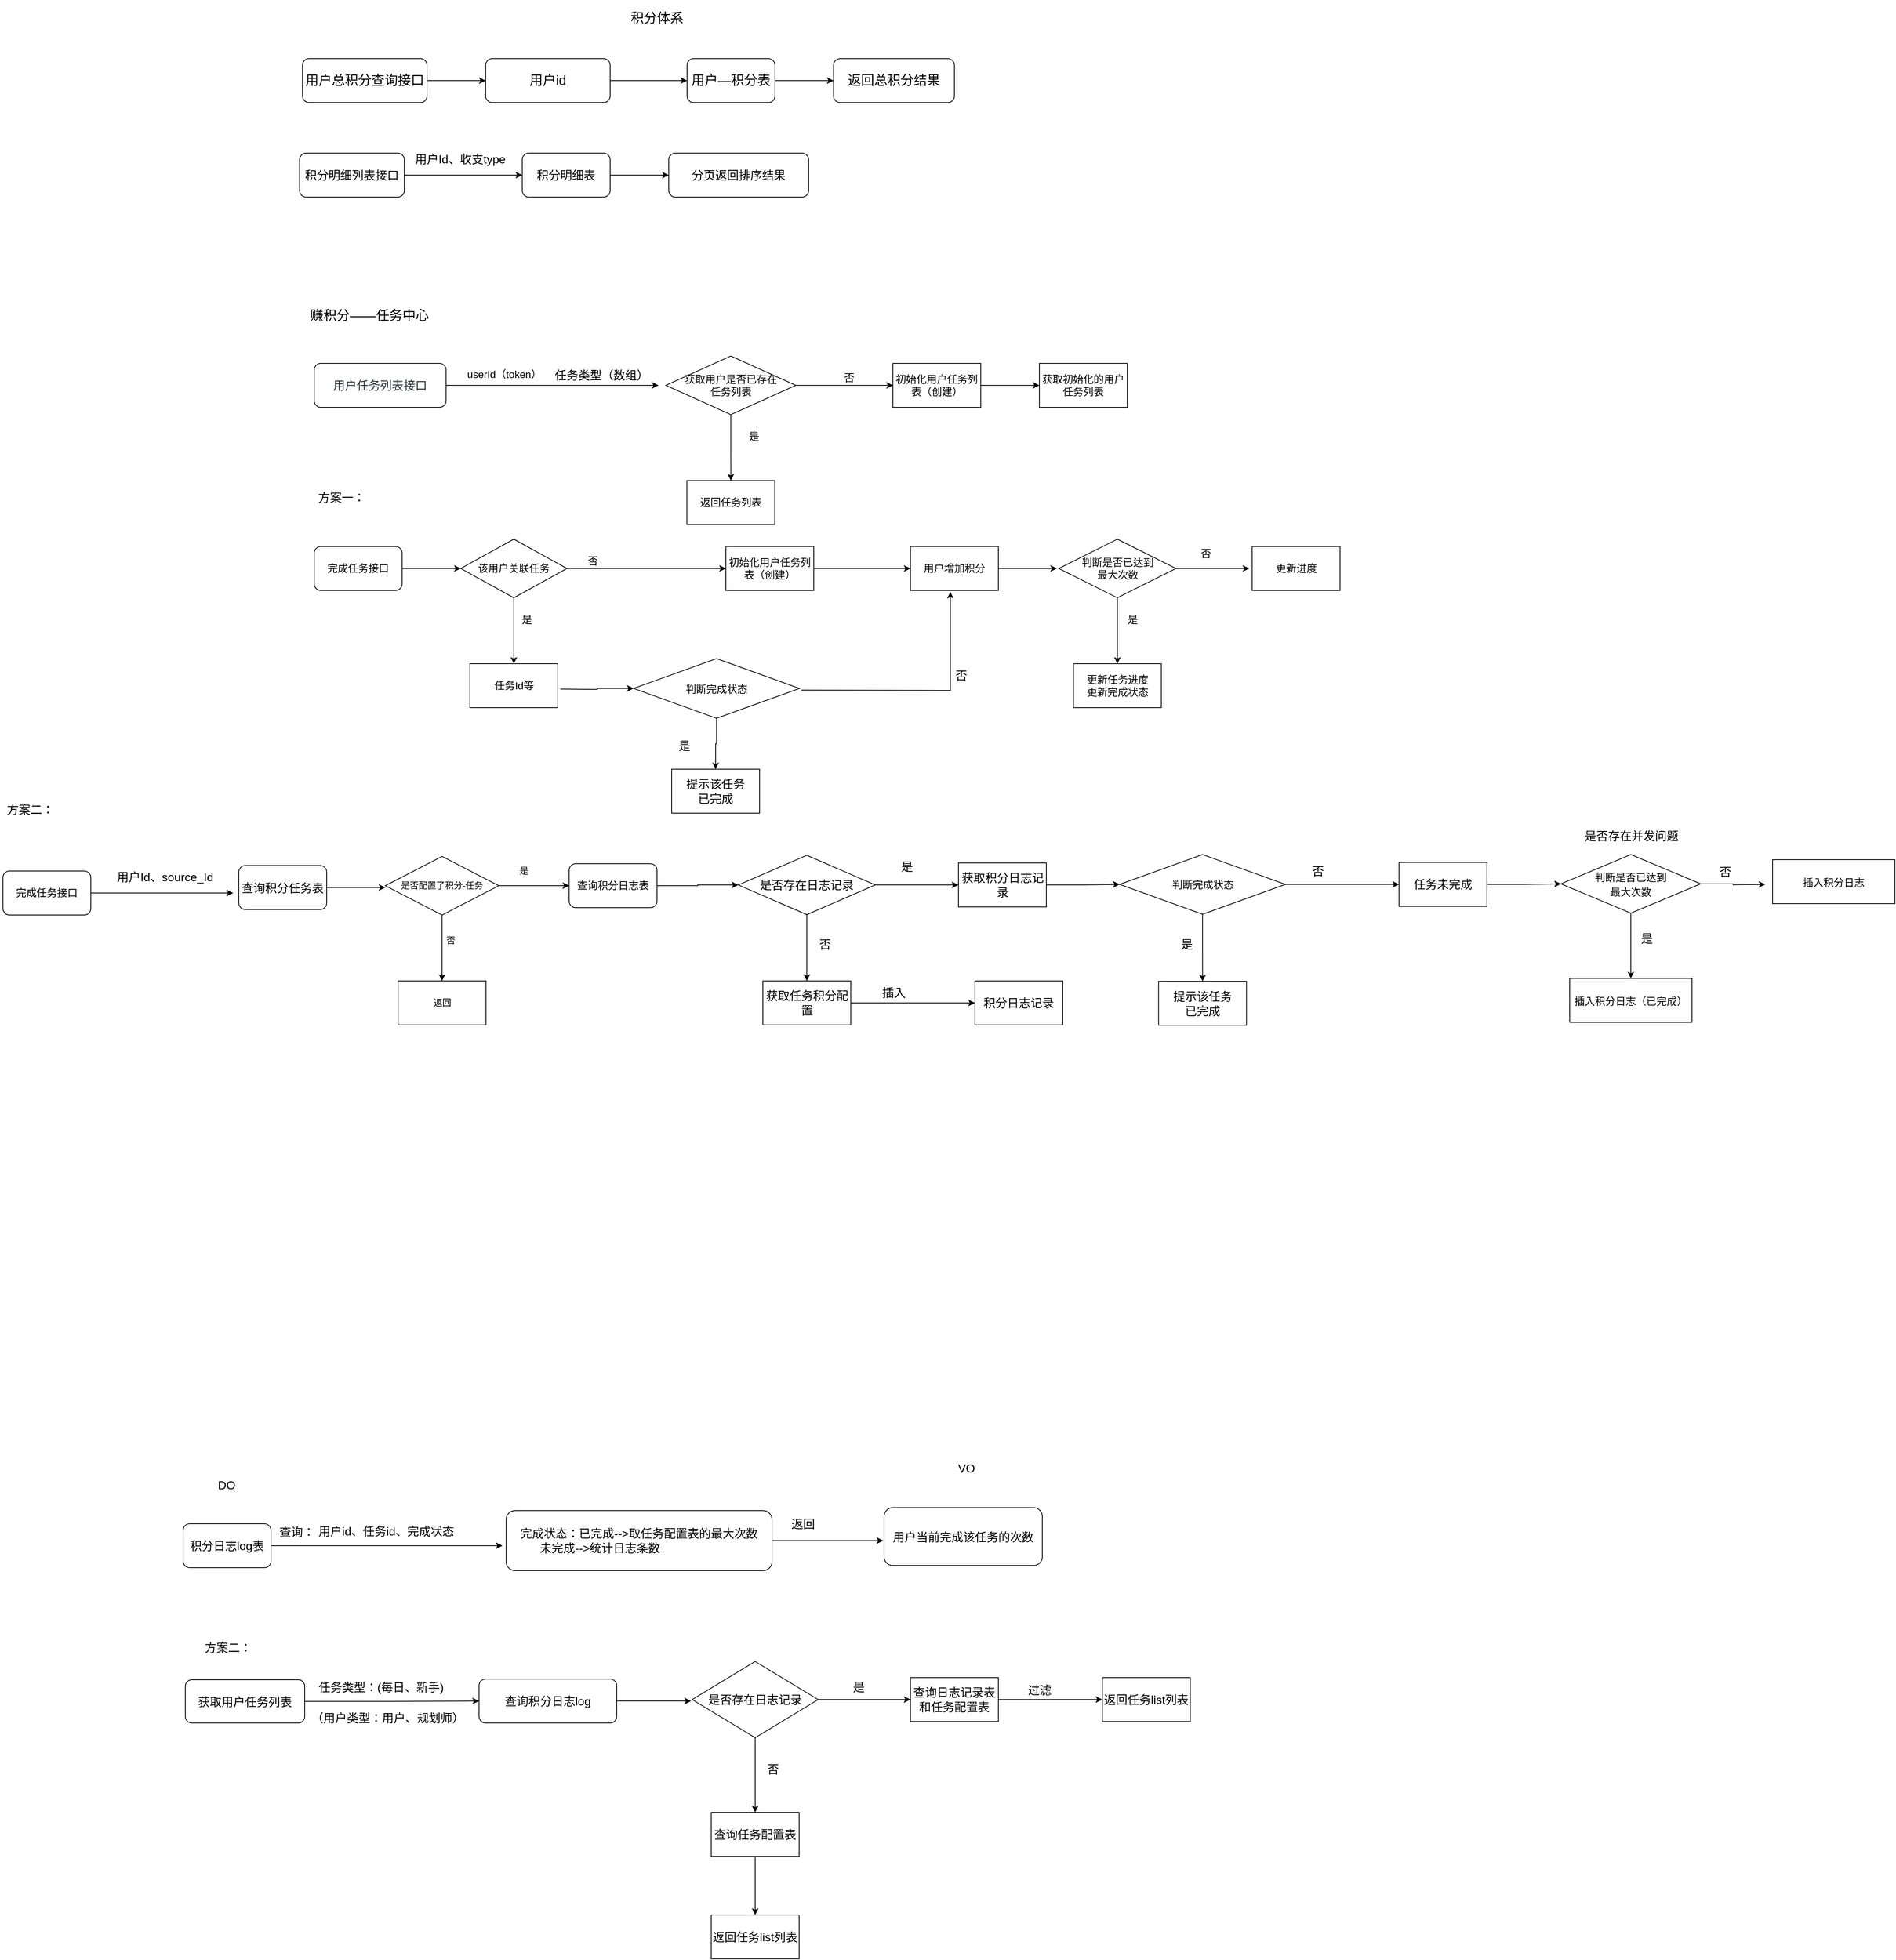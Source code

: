 <mxfile version="20.4.1" type="github">
  <diagram id="CpEp9zq7Seui4pqeS5PY" name="第 1 页">
    <mxGraphModel dx="6024" dy="3080" grid="0" gridSize="10" guides="1" tooltips="1" connect="1" arrows="1" fold="1" page="0" pageScale="1" pageWidth="827" pageHeight="1169" math="0" shadow="0">
      <root>
        <mxCell id="0" />
        <mxCell id="1" parent="0" />
        <mxCell id="KRKUq6-_kkCT4HEE8_le-4" value="&lt;font style=&quot;font-size: 18px;&quot;&gt;赚积分——任务中心&lt;/font&gt;" style="text;html=1;align=center;verticalAlign=middle;resizable=0;points=[];autosize=1;strokeColor=none;fillColor=none;fontSize=14;" parent="1" vertex="1">
          <mxGeometry x="76" y="341" width="190" height="40" as="geometry" />
        </mxCell>
        <mxCell id="KRKUq6-_kkCT4HEE8_le-7" value="" style="edgeStyle=orthogonalEdgeStyle;rounded=0;orthogonalLoop=1;jettySize=auto;html=1;fontSize=14;" parent="1" source="KRKUq6-_kkCT4HEE8_le-5" edge="1">
          <mxGeometry relative="1" as="geometry">
            <mxPoint x="566" y="456" as="targetPoint" />
          </mxGeometry>
        </mxCell>
        <mxCell id="KRKUq6-_kkCT4HEE8_le-5" value="&lt;span style=&quot;caret-color: rgb(40, 44, 52); color: rgb(40, 44, 52); font-family: -apple-system, BlinkMacSystemFont, &amp;quot;Helvetica Neue&amp;quot;, Helvetica, &amp;quot;PingFang SC&amp;quot;, &amp;quot;Microsoft YaHei&amp;quot;, sans-serif; font-size: 16px; orphans: 4; text-align: justify; word-spacing: 0.8px; text-size-adjust: auto; background-color: rgb(254, 254, 254);&quot;&gt;用户任务列表接口&lt;/span&gt;" style="rounded=1;whiteSpace=wrap;html=1;fontSize=14;" parent="1" vertex="1">
          <mxGeometry x="96" y="426" width="180" height="60" as="geometry" />
        </mxCell>
        <mxCell id="KRKUq6-_kkCT4HEE8_le-8" value="userId（token）" style="text;html=1;align=center;verticalAlign=middle;resizable=0;points=[];autosize=1;strokeColor=none;fillColor=none;fontSize=14;" parent="1" vertex="1">
          <mxGeometry x="295" y="426" width="120" height="30" as="geometry" />
        </mxCell>
        <mxCell id="KRKUq6-_kkCT4HEE8_le-16" value="" style="edgeStyle=orthogonalEdgeStyle;rounded=0;orthogonalLoop=1;jettySize=auto;html=1;fontSize=14;" parent="1" source="KRKUq6-_kkCT4HEE8_le-11" target="KRKUq6-_kkCT4HEE8_le-15" edge="1">
          <mxGeometry relative="1" as="geometry" />
        </mxCell>
        <mxCell id="KRKUq6-_kkCT4HEE8_le-19" value="" style="edgeStyle=orthogonalEdgeStyle;rounded=0;orthogonalLoop=1;jettySize=auto;html=1;fontSize=14;" parent="1" source="KRKUq6-_kkCT4HEE8_le-11" target="KRKUq6-_kkCT4HEE8_le-18" edge="1">
          <mxGeometry relative="1" as="geometry" />
        </mxCell>
        <mxCell id="KRKUq6-_kkCT4HEE8_le-11" value="获取用户是否已存在&lt;br&gt;任务列表" style="rhombus;whiteSpace=wrap;html=1;fontSize=14;" parent="1" vertex="1">
          <mxGeometry x="576" y="416" width="177.5" height="80" as="geometry" />
        </mxCell>
        <mxCell id="KRKUq6-_kkCT4HEE8_le-15" value="返回任务列表" style="whiteSpace=wrap;html=1;fontSize=14;" parent="1" vertex="1">
          <mxGeometry x="604.75" y="586" width="120" height="60" as="geometry" />
        </mxCell>
        <mxCell id="KRKUq6-_kkCT4HEE8_le-17" value="是" style="text;html=1;align=center;verticalAlign=middle;resizable=0;points=[];autosize=1;strokeColor=none;fillColor=none;fontSize=14;" parent="1" vertex="1">
          <mxGeometry x="676" y="511" width="40" height="30" as="geometry" />
        </mxCell>
        <mxCell id="KRKUq6-_kkCT4HEE8_le-22" value="" style="edgeStyle=orthogonalEdgeStyle;rounded=0;orthogonalLoop=1;jettySize=auto;html=1;fontSize=14;" parent="1" source="KRKUq6-_kkCT4HEE8_le-18" target="KRKUq6-_kkCT4HEE8_le-21" edge="1">
          <mxGeometry relative="1" as="geometry" />
        </mxCell>
        <mxCell id="KRKUq6-_kkCT4HEE8_le-18" value="初始化用户任务列表（创建）" style="whiteSpace=wrap;html=1;fontSize=14;" parent="1" vertex="1">
          <mxGeometry x="886" y="426" width="120" height="60" as="geometry" />
        </mxCell>
        <mxCell id="KRKUq6-_kkCT4HEE8_le-20" value="否" style="text;html=1;align=center;verticalAlign=middle;resizable=0;points=[];autosize=1;strokeColor=none;fillColor=none;fontSize=14;" parent="1" vertex="1">
          <mxGeometry x="806" y="431" width="40" height="30" as="geometry" />
        </mxCell>
        <mxCell id="KRKUq6-_kkCT4HEE8_le-21" value="获取初始化的用户任务列表" style="whiteSpace=wrap;html=1;fontSize=14;" parent="1" vertex="1">
          <mxGeometry x="1086" y="426" width="120" height="60" as="geometry" />
        </mxCell>
        <mxCell id="KRKUq6-_kkCT4HEE8_le-29" value="" style="edgeStyle=orthogonalEdgeStyle;rounded=0;orthogonalLoop=1;jettySize=auto;html=1;fontSize=14;" parent="1" source="KRKUq6-_kkCT4HEE8_le-27" edge="1">
          <mxGeometry relative="1" as="geometry">
            <mxPoint x="296" y="706" as="targetPoint" />
          </mxGeometry>
        </mxCell>
        <mxCell id="KRKUq6-_kkCT4HEE8_le-27" value="完成任务接口" style="rounded=1;whiteSpace=wrap;html=1;fontSize=14;" parent="1" vertex="1">
          <mxGeometry x="96" y="676" width="120" height="60" as="geometry" />
        </mxCell>
        <mxCell id="KRKUq6-_kkCT4HEE8_le-32" value="" style="edgeStyle=orthogonalEdgeStyle;rounded=0;orthogonalLoop=1;jettySize=auto;html=1;fontSize=14;" parent="1" source="KRKUq6-_kkCT4HEE8_le-30" target="KRKUq6-_kkCT4HEE8_le-31" edge="1">
          <mxGeometry relative="1" as="geometry" />
        </mxCell>
        <mxCell id="KRKUq6-_kkCT4HEE8_le-35" value="" style="edgeStyle=orthogonalEdgeStyle;rounded=0;orthogonalLoop=1;jettySize=auto;html=1;fontSize=14;" parent="1" source="KRKUq6-_kkCT4HEE8_le-30" target="KRKUq6-_kkCT4HEE8_le-34" edge="1">
          <mxGeometry relative="1" as="geometry" />
        </mxCell>
        <mxCell id="KRKUq6-_kkCT4HEE8_le-30" value="该用户关联任务" style="rhombus;whiteSpace=wrap;html=1;fontSize=14;" parent="1" vertex="1">
          <mxGeometry x="296" y="666" width="145" height="80" as="geometry" />
        </mxCell>
        <mxCell id="KRKUq6-_kkCT4HEE8_le-47" style="edgeStyle=orthogonalEdgeStyle;rounded=0;orthogonalLoop=1;jettySize=auto;html=1;entryX=0.454;entryY=1.033;entryDx=0;entryDy=0;entryPerimeter=0;fontSize=14;" parent="1" target="KRKUq6-_kkCT4HEE8_le-37" edge="1">
          <mxGeometry relative="1" as="geometry">
            <mxPoint x="761" y="872" as="sourcePoint" />
          </mxGeometry>
        </mxCell>
        <mxCell id="KRKUq6-_kkCT4HEE8_le-31" value="任务Id等" style="whiteSpace=wrap;html=1;fontSize=14;" parent="1" vertex="1">
          <mxGeometry x="308.5" y="836" width="120" height="60" as="geometry" />
        </mxCell>
        <mxCell id="KRKUq6-_kkCT4HEE8_le-33" value="是" style="text;html=1;align=center;verticalAlign=middle;resizable=0;points=[];autosize=1;strokeColor=none;fillColor=none;fontSize=14;" parent="1" vertex="1">
          <mxGeometry x="366" y="761" width="40" height="30" as="geometry" />
        </mxCell>
        <mxCell id="KRKUq6-_kkCT4HEE8_le-38" value="" style="edgeStyle=orthogonalEdgeStyle;rounded=0;orthogonalLoop=1;jettySize=auto;html=1;fontSize=14;" parent="1" source="KRKUq6-_kkCT4HEE8_le-34" target="KRKUq6-_kkCT4HEE8_le-37" edge="1">
          <mxGeometry relative="1" as="geometry" />
        </mxCell>
        <mxCell id="KRKUq6-_kkCT4HEE8_le-34" value="初始化用户任务列表（创建）" style="whiteSpace=wrap;html=1;fontSize=14;" parent="1" vertex="1">
          <mxGeometry x="658" y="676" width="120" height="60" as="geometry" />
        </mxCell>
        <mxCell id="KRKUq6-_kkCT4HEE8_le-36" value="否" style="text;html=1;align=center;verticalAlign=middle;resizable=0;points=[];autosize=1;strokeColor=none;fillColor=none;fontSize=14;" parent="1" vertex="1">
          <mxGeometry x="456" y="681" width="40" height="30" as="geometry" />
        </mxCell>
        <mxCell id="KRKUq6-_kkCT4HEE8_le-40" value="" style="edgeStyle=orthogonalEdgeStyle;rounded=0;orthogonalLoop=1;jettySize=auto;html=1;fontSize=14;" parent="1" source="KRKUq6-_kkCT4HEE8_le-37" edge="1">
          <mxGeometry relative="1" as="geometry">
            <mxPoint x="1110" y="706" as="targetPoint" />
          </mxGeometry>
        </mxCell>
        <mxCell id="KRKUq6-_kkCT4HEE8_le-37" value="用户增加积分&lt;br&gt;" style="whiteSpace=wrap;html=1;fontSize=14;" parent="1" vertex="1">
          <mxGeometry x="910" y="676" width="120" height="60" as="geometry" />
        </mxCell>
        <mxCell id="KRKUq6-_kkCT4HEE8_le-43" value="" style="edgeStyle=orthogonalEdgeStyle;rounded=0;orthogonalLoop=1;jettySize=auto;html=1;fontSize=14;" parent="1" source="KRKUq6-_kkCT4HEE8_le-41" target="KRKUq6-_kkCT4HEE8_le-42" edge="1">
          <mxGeometry relative="1" as="geometry" />
        </mxCell>
        <mxCell id="KRKUq6-_kkCT4HEE8_le-46" value="" style="edgeStyle=orthogonalEdgeStyle;rounded=0;orthogonalLoop=1;jettySize=auto;html=1;fontSize=14;" parent="1" source="KRKUq6-_kkCT4HEE8_le-41" edge="1">
          <mxGeometry relative="1" as="geometry">
            <mxPoint x="1372.5" y="706" as="targetPoint" />
          </mxGeometry>
        </mxCell>
        <mxCell id="KRKUq6-_kkCT4HEE8_le-41" value="判断是否已达到&lt;br&gt;最大次数" style="rhombus;whiteSpace=wrap;html=1;fontSize=14;" parent="1" vertex="1">
          <mxGeometry x="1112.5" y="666" width="160" height="80" as="geometry" />
        </mxCell>
        <mxCell id="KRKUq6-_kkCT4HEE8_le-42" value="更新任务进度&lt;br&gt;更新完成状态" style="whiteSpace=wrap;html=1;fontSize=14;" parent="1" vertex="1">
          <mxGeometry x="1132.5" y="836" width="120" height="60" as="geometry" />
        </mxCell>
        <mxCell id="KRKUq6-_kkCT4HEE8_le-44" value="是" style="text;html=1;align=center;verticalAlign=middle;resizable=0;points=[];autosize=1;strokeColor=none;fillColor=none;fontSize=14;" parent="1" vertex="1">
          <mxGeometry x="1192.5" y="761" width="40" height="30" as="geometry" />
        </mxCell>
        <mxCell id="KRKUq6-_kkCT4HEE8_le-45" value="更新进度" style="whiteSpace=wrap;html=1;fontSize=14;" parent="1" vertex="1">
          <mxGeometry x="1376.5" y="676" width="120" height="60" as="geometry" />
        </mxCell>
        <mxCell id="KRKUq6-_kkCT4HEE8_le-48" value="否" style="text;html=1;align=center;verticalAlign=middle;resizable=0;points=[];autosize=1;strokeColor=none;fillColor=none;fontSize=14;" parent="1" vertex="1">
          <mxGeometry x="1292.5" y="671" width="40" height="30" as="geometry" />
        </mxCell>
        <mxCell id="KRKUq6-_kkCT4HEE8_le-59" value="" style="edgeStyle=orthogonalEdgeStyle;rounded=0;orthogonalLoop=1;jettySize=auto;html=1;fontSize=18;" parent="1" source="KRKUq6-_kkCT4HEE8_le-56" target="KRKUq6-_kkCT4HEE8_le-58" edge="1">
          <mxGeometry relative="1" as="geometry" />
        </mxCell>
        <mxCell id="KRKUq6-_kkCT4HEE8_le-56" value="用户总积分查询接口" style="rounded=1;whiteSpace=wrap;html=1;fontSize=18;" parent="1" vertex="1">
          <mxGeometry x="80" y="10" width="170" height="60" as="geometry" />
        </mxCell>
        <mxCell id="KRKUq6-_kkCT4HEE8_le-57" value="积分体系" style="text;html=1;strokeColor=none;fillColor=none;align=center;verticalAlign=middle;whiteSpace=wrap;rounded=0;fontSize=18;" parent="1" vertex="1">
          <mxGeometry x="458" y="-70" width="212" height="50" as="geometry" />
        </mxCell>
        <mxCell id="KRKUq6-_kkCT4HEE8_le-61" value="" style="edgeStyle=orthogonalEdgeStyle;rounded=0;orthogonalLoop=1;jettySize=auto;html=1;fontSize=18;" parent="1" source="KRKUq6-_kkCT4HEE8_le-58" target="KRKUq6-_kkCT4HEE8_le-60" edge="1">
          <mxGeometry relative="1" as="geometry" />
        </mxCell>
        <mxCell id="KRKUq6-_kkCT4HEE8_le-58" value="用户id" style="rounded=1;whiteSpace=wrap;html=1;fontSize=18;" parent="1" vertex="1">
          <mxGeometry x="330" y="10" width="170" height="60" as="geometry" />
        </mxCell>
        <mxCell id="KRKUq6-_kkCT4HEE8_le-63" value="" style="edgeStyle=orthogonalEdgeStyle;rounded=0;orthogonalLoop=1;jettySize=auto;html=1;fontSize=18;" parent="1" source="KRKUq6-_kkCT4HEE8_le-60" target="KRKUq6-_kkCT4HEE8_le-62" edge="1">
          <mxGeometry relative="1" as="geometry" />
        </mxCell>
        <mxCell id="KRKUq6-_kkCT4HEE8_le-60" value="用户—积分表" style="whiteSpace=wrap;html=1;fontSize=18;rounded=1;" parent="1" vertex="1">
          <mxGeometry x="605" y="10" width="120" height="60" as="geometry" />
        </mxCell>
        <mxCell id="KRKUq6-_kkCT4HEE8_le-62" value="返回总积分结果" style="whiteSpace=wrap;html=1;fontSize=18;rounded=1;" parent="1" vertex="1">
          <mxGeometry x="805" y="10" width="165" height="60" as="geometry" />
        </mxCell>
        <mxCell id="4cBtJ1Qznls-FBv1ZnqD-4" value="" style="edgeStyle=orthogonalEdgeStyle;rounded=0;orthogonalLoop=1;jettySize=auto;html=1;fontSize=16;" parent="1" source="4cBtJ1Qznls-FBv1ZnqD-1" target="4cBtJ1Qznls-FBv1ZnqD-3" edge="1">
          <mxGeometry relative="1" as="geometry" />
        </mxCell>
        <mxCell id="4cBtJ1Qznls-FBv1ZnqD-1" value="&lt;span style=&quot;font-size: 16px;&quot;&gt;积分明细列表接口&lt;/span&gt;" style="rounded=1;whiteSpace=wrap;html=1;" parent="1" vertex="1">
          <mxGeometry x="76" y="139" width="143" height="60" as="geometry" />
        </mxCell>
        <mxCell id="4cBtJ1Qznls-FBv1ZnqD-7" value="" style="edgeStyle=orthogonalEdgeStyle;rounded=0;orthogonalLoop=1;jettySize=auto;html=1;fontSize=16;" parent="1" source="4cBtJ1Qznls-FBv1ZnqD-3" target="4cBtJ1Qznls-FBv1ZnqD-6" edge="1">
          <mxGeometry relative="1" as="geometry" />
        </mxCell>
        <mxCell id="4cBtJ1Qznls-FBv1ZnqD-3" value="&lt;font style=&quot;font-size: 16px;&quot;&gt;积分明细表&lt;/font&gt;" style="whiteSpace=wrap;html=1;rounded=1;" parent="1" vertex="1">
          <mxGeometry x="380" y="139" width="120" height="60" as="geometry" />
        </mxCell>
        <mxCell id="4cBtJ1Qznls-FBv1ZnqD-5" value="用户Id、收支type" style="text;html=1;align=center;verticalAlign=middle;resizable=0;points=[];autosize=1;strokeColor=none;fillColor=none;fontSize=16;" parent="1" vertex="1">
          <mxGeometry x="224" y="131" width="142" height="31" as="geometry" />
        </mxCell>
        <mxCell id="4cBtJ1Qznls-FBv1ZnqD-6" value="&lt;font style=&quot;font-size: 16px;&quot;&gt;分页返回排序结果&lt;/font&gt;" style="whiteSpace=wrap;html=1;rounded=1;" parent="1" vertex="1">
          <mxGeometry x="580" y="139" width="191" height="60" as="geometry" />
        </mxCell>
        <mxCell id="4cBtJ1Qznls-FBv1ZnqD-10" value="任务类型（数组）" style="text;html=1;align=center;verticalAlign=middle;resizable=0;points=[];autosize=1;strokeColor=none;fillColor=none;fontSize=16;" parent="1" vertex="1">
          <mxGeometry x="415" y="426" width="146" height="31" as="geometry" />
        </mxCell>
        <mxCell id="4cBtJ1Qznls-FBv1ZnqD-28" style="edgeStyle=orthogonalEdgeStyle;rounded=0;orthogonalLoop=1;jettySize=auto;html=1;fontSize=16;" parent="1" source="4cBtJ1Qznls-FBv1ZnqD-14" edge="1">
          <mxGeometry relative="1" as="geometry">
            <mxPoint x="872.824" y="2033.0" as="targetPoint" />
          </mxGeometry>
        </mxCell>
        <mxCell id="4cBtJ1Qznls-FBv1ZnqD-14" value="&lt;div style=&quot;text-align: left;&quot;&gt;&lt;span style=&quot;background-color: initial;&quot;&gt;完成状态：已完成--&amp;gt;取任务配置表的最大次数&lt;/span&gt;&lt;/div&gt;&lt;span style=&quot;&quot;&gt;&lt;div style=&quot;text-align: left;&quot;&gt;&lt;span style=&quot;background-color: initial;&quot;&gt;&amp;nbsp; &lt;span style=&quot;white-space: pre;&quot;&gt; &lt;/span&gt;&lt;span style=&quot;white-space: pre;&quot;&gt; &lt;/span&gt;&amp;nbsp; 未完成--&amp;gt;统计日志条数&lt;/span&gt;&lt;/div&gt; &lt;/span&gt;" style="rounded=1;whiteSpace=wrap;html=1;fontSize=16;" parent="1" vertex="1">
          <mxGeometry x="358" y="1992" width="363" height="82" as="geometry" />
        </mxCell>
        <mxCell id="4cBtJ1Qznls-FBv1ZnqD-23" value="" style="edgeStyle=orthogonalEdgeStyle;rounded=0;orthogonalLoop=1;jettySize=auto;html=1;fontSize=16;" parent="1" source="4cBtJ1Qznls-FBv1ZnqD-18" edge="1">
          <mxGeometry relative="1" as="geometry">
            <mxPoint x="353" y="2040" as="targetPoint" />
          </mxGeometry>
        </mxCell>
        <mxCell id="4cBtJ1Qznls-FBv1ZnqD-18" value="积分日志log表" style="whiteSpace=wrap;html=1;fontSize=16;rounded=1;" parent="1" vertex="1">
          <mxGeometry x="-83" y="2010" width="120" height="60" as="geometry" />
        </mxCell>
        <mxCell id="4cBtJ1Qznls-FBv1ZnqD-20" value="&lt;div style=&quot;text-align: left;&quot;&gt;&lt;span style=&quot;background-color: initial;&quot;&gt;用户id、任务id、完成状态&lt;/span&gt;&lt;/div&gt;&lt;div style=&quot;text-align: left;&quot;&gt;&lt;span style=&quot;background-color: initial;&quot;&gt;&lt;br&gt;&lt;/span&gt;&lt;/div&gt;&lt;div style=&quot;text-align: left;&quot;&gt;&lt;br&gt;&lt;/div&gt;" style="text;html=1;align=center;verticalAlign=middle;resizable=0;points=[];autosize=1;strokeColor=none;fillColor=none;fontSize=16;" parent="1" vertex="1">
          <mxGeometry x="92" y="2004" width="203" height="70" as="geometry" />
        </mxCell>
        <mxCell id="4cBtJ1Qznls-FBv1ZnqD-21" value="DO" style="text;html=1;align=center;verticalAlign=middle;resizable=0;points=[];autosize=1;strokeColor=none;fillColor=none;fontSize=16;" parent="1" vertex="1">
          <mxGeometry x="-45" y="1941" width="42" height="31" as="geometry" />
        </mxCell>
        <mxCell id="4cBtJ1Qznls-FBv1ZnqD-24" value="查询：" style="text;html=1;align=center;verticalAlign=middle;resizable=0;points=[];autosize=1;strokeColor=none;fillColor=none;fontSize=16;" parent="1" vertex="1">
          <mxGeometry x="39" y="2005" width="66" height="31" as="geometry" />
        </mxCell>
        <mxCell id="4cBtJ1Qznls-FBv1ZnqD-25" value="&lt;meta charset=&quot;utf-8&quot;&gt;&lt;span style=&quot;color: rgb(0, 0, 0); font-family: Helvetica; font-size: 16px; font-style: normal; font-variant-ligatures: normal; font-variant-caps: normal; font-weight: 400; letter-spacing: normal; orphans: 2; text-align: center; text-indent: 0px; text-transform: none; widows: 2; word-spacing: 0px; -webkit-text-stroke-width: 0px; background-color: rgb(255, 255, 255); text-decoration-thickness: initial; text-decoration-style: initial; text-decoration-color: initial; float: none; display: inline !important;&quot;&gt;用户当前完成该任务的次数&lt;/span&gt;" style="whiteSpace=wrap;html=1;fontSize=16;rounded=1;" parent="1" vertex="1">
          <mxGeometry x="874" y="1988" width="216" height="79" as="geometry" />
        </mxCell>
        <mxCell id="4cBtJ1Qznls-FBv1ZnqD-27" value="返回" style="text;html=1;align=center;verticalAlign=middle;resizable=0;points=[];autosize=1;strokeColor=none;fillColor=none;fontSize=16;" parent="1" vertex="1">
          <mxGeometry x="738" y="1994" width="50" height="31" as="geometry" />
        </mxCell>
        <mxCell id="4cBtJ1Qznls-FBv1ZnqD-29" value="VO" style="text;html=1;align=center;verticalAlign=middle;resizable=0;points=[];autosize=1;strokeColor=none;fillColor=none;fontSize=16;" parent="1" vertex="1">
          <mxGeometry x="965" y="1918" width="41" height="31" as="geometry" />
        </mxCell>
        <mxCell id="4cBtJ1Qznls-FBv1ZnqD-32" value="" style="edgeStyle=orthogonalEdgeStyle;rounded=0;orthogonalLoop=1;jettySize=auto;html=1;fontSize=16;" parent="1" source="4cBtJ1Qznls-FBv1ZnqD-30" target="4cBtJ1Qznls-FBv1ZnqD-31" edge="1">
          <mxGeometry relative="1" as="geometry" />
        </mxCell>
        <mxCell id="4cBtJ1Qznls-FBv1ZnqD-30" value="获取用户任务列表" style="rounded=1;whiteSpace=wrap;html=1;fontSize=16;" parent="1" vertex="1">
          <mxGeometry x="-80" y="2223" width="163" height="59" as="geometry" />
        </mxCell>
        <mxCell id="4cBtJ1Qznls-FBv1ZnqD-34" style="edgeStyle=orthogonalEdgeStyle;rounded=0;orthogonalLoop=1;jettySize=auto;html=1;fontSize=16;" parent="1" source="4cBtJ1Qznls-FBv1ZnqD-31" edge="1">
          <mxGeometry relative="1" as="geometry">
            <mxPoint x="610.471" y="2252.0" as="targetPoint" />
          </mxGeometry>
        </mxCell>
        <mxCell id="4cBtJ1Qznls-FBv1ZnqD-31" value="查询积分日志log" style="whiteSpace=wrap;html=1;fontSize=16;rounded=1;" parent="1" vertex="1">
          <mxGeometry x="321" y="2222" width="188" height="60" as="geometry" />
        </mxCell>
        <mxCell id="4cBtJ1Qznls-FBv1ZnqD-36" value="" style="edgeStyle=orthogonalEdgeStyle;rounded=0;orthogonalLoop=1;jettySize=auto;html=1;fontSize=16;" parent="1" source="4cBtJ1Qznls-FBv1ZnqD-33" target="4cBtJ1Qznls-FBv1ZnqD-35" edge="1">
          <mxGeometry relative="1" as="geometry" />
        </mxCell>
        <mxCell id="4cBtJ1Qznls-FBv1ZnqD-45" value="" style="edgeStyle=orthogonalEdgeStyle;rounded=0;orthogonalLoop=1;jettySize=auto;html=1;fontSize=16;" parent="1" source="4cBtJ1Qznls-FBv1ZnqD-33" target="4cBtJ1Qznls-FBv1ZnqD-44" edge="1">
          <mxGeometry relative="1" as="geometry" />
        </mxCell>
        <mxCell id="4cBtJ1Qznls-FBv1ZnqD-33" value="是否存在日志记录" style="rhombus;whiteSpace=wrap;html=1;fontSize=16;" parent="1" vertex="1">
          <mxGeometry x="612" y="2198" width="172" height="104" as="geometry" />
        </mxCell>
        <mxCell id="4cBtJ1Qznls-FBv1ZnqD-43" value="" style="edgeStyle=orthogonalEdgeStyle;rounded=0;orthogonalLoop=1;jettySize=auto;html=1;fontSize=16;" parent="1" source="4cBtJ1Qznls-FBv1ZnqD-35" target="4cBtJ1Qznls-FBv1ZnqD-42" edge="1">
          <mxGeometry relative="1" as="geometry" />
        </mxCell>
        <mxCell id="4cBtJ1Qznls-FBv1ZnqD-35" value="查询任务配置表" style="whiteSpace=wrap;html=1;fontSize=16;" parent="1" vertex="1">
          <mxGeometry x="638" y="2404" width="120" height="60" as="geometry" />
        </mxCell>
        <mxCell id="4cBtJ1Qznls-FBv1ZnqD-37" value="否" style="text;html=1;align=center;verticalAlign=middle;resizable=0;points=[];autosize=1;strokeColor=none;fillColor=none;fontSize=16;" parent="1" vertex="1">
          <mxGeometry x="705" y="2329" width="34" height="31" as="geometry" />
        </mxCell>
        <mxCell id="4cBtJ1Qznls-FBv1ZnqD-38" value="（用户类型：用户、规划师）" style="text;html=1;align=center;verticalAlign=middle;resizable=0;points=[];autosize=1;strokeColor=none;fillColor=none;fontSize=16;" parent="1" vertex="1">
          <mxGeometry x="83" y="2259" width="226" height="31" as="geometry" />
        </mxCell>
        <mxCell id="4cBtJ1Qznls-FBv1ZnqD-40" value="任务类型：(每日、新手)" style="text;html=1;align=center;verticalAlign=middle;resizable=0;points=[];autosize=1;strokeColor=none;fillColor=none;fontSize=16;" parent="1" vertex="1">
          <mxGeometry x="92" y="2217" width="189" height="31" as="geometry" />
        </mxCell>
        <mxCell id="4cBtJ1Qznls-FBv1ZnqD-42" value="返回任务list列表" style="whiteSpace=wrap;html=1;fontSize=16;" parent="1" vertex="1">
          <mxGeometry x="638" y="2544" width="120" height="60" as="geometry" />
        </mxCell>
        <mxCell id="4cBtJ1Qznls-FBv1ZnqD-48" value="" style="edgeStyle=orthogonalEdgeStyle;rounded=0;orthogonalLoop=1;jettySize=auto;html=1;fontSize=16;" parent="1" source="4cBtJ1Qznls-FBv1ZnqD-44" target="4cBtJ1Qznls-FBv1ZnqD-47" edge="1">
          <mxGeometry relative="1" as="geometry" />
        </mxCell>
        <mxCell id="4cBtJ1Qznls-FBv1ZnqD-44" value="查询日志记录表&lt;br&gt;和任务配置表" style="whiteSpace=wrap;html=1;fontSize=16;" parent="1" vertex="1">
          <mxGeometry x="910" y="2220" width="120" height="60" as="geometry" />
        </mxCell>
        <mxCell id="4cBtJ1Qznls-FBv1ZnqD-46" value="是" style="text;html=1;align=center;verticalAlign=middle;resizable=0;points=[];autosize=1;strokeColor=none;fillColor=none;fontSize=16;" parent="1" vertex="1">
          <mxGeometry x="822" y="2217" width="34" height="31" as="geometry" />
        </mxCell>
        <mxCell id="4cBtJ1Qznls-FBv1ZnqD-47" value="返回任务list列表" style="whiteSpace=wrap;html=1;fontSize=16;" parent="1" vertex="1">
          <mxGeometry x="1172" y="2220" width="120" height="60" as="geometry" />
        </mxCell>
        <mxCell id="4cBtJ1Qznls-FBv1ZnqD-49" value="过滤" style="text;html=1;align=center;verticalAlign=middle;resizable=0;points=[];autosize=1;strokeColor=none;fillColor=none;fontSize=16;" parent="1" vertex="1">
          <mxGeometry x="1061" y="2221" width="50" height="31" as="geometry" />
        </mxCell>
        <mxCell id="4cBtJ1Qznls-FBv1ZnqD-50" value="&lt;br&gt;&lt;br&gt;方案二：" style="text;html=1;align=center;verticalAlign=middle;resizable=0;points=[];autosize=1;strokeColor=none;fillColor=none;fontSize=16;" parent="1" vertex="1">
          <mxGeometry x="-63" y="2125" width="82" height="70" as="geometry" />
        </mxCell>
        <mxCell id="ILvnbWYimlzz4Rv4QV6W-9" style="edgeStyle=orthogonalEdgeStyle;rounded=0;orthogonalLoop=1;jettySize=auto;html=1;" edge="1" parent="1" source="4cBtJ1Qznls-FBv1ZnqD-51">
          <mxGeometry relative="1" as="geometry">
            <mxPoint x="-14.667" y="1149.02" as="targetPoint" />
          </mxGeometry>
        </mxCell>
        <mxCell id="4cBtJ1Qznls-FBv1ZnqD-51" value="完成任务接口" style="rounded=1;whiteSpace=wrap;html=1;fontSize=14;" parent="1" vertex="1">
          <mxGeometry x="-329" y="1119.02" width="120" height="60" as="geometry" />
        </mxCell>
        <mxCell id="4cBtJ1Qznls-FBv1ZnqD-52" value="方案二：" style="text;html=1;align=center;verticalAlign=middle;resizable=0;points=[];autosize=1;strokeColor=none;fillColor=none;fontSize=16;" parent="1" vertex="1">
          <mxGeometry x="-333" y="1019" width="82" height="31" as="geometry" />
        </mxCell>
        <mxCell id="4cBtJ1Qznls-FBv1ZnqD-57" value="" style="edgeStyle=orthogonalEdgeStyle;rounded=0;orthogonalLoop=1;jettySize=auto;html=1;fontSize=16;entryX=0;entryY=0.5;entryDx=0;entryDy=0;" parent="1" source="4cBtJ1Qznls-FBv1ZnqD-53" target="4cBtJ1Qznls-FBv1ZnqD-56" edge="1">
          <mxGeometry relative="1" as="geometry">
            <mxPoint x="632.046" y="1126.02" as="targetPoint" />
          </mxGeometry>
        </mxCell>
        <mxCell id="4cBtJ1Qznls-FBv1ZnqD-53" value="查询积分日志表" style="whiteSpace=wrap;html=1;fontSize=14;rounded=1;" parent="1" vertex="1">
          <mxGeometry x="444" y="1109.02" width="120" height="59.98" as="geometry" />
        </mxCell>
        <mxCell id="4cBtJ1Qznls-FBv1ZnqD-55" value="用户Id、source_Id" style="text;html=1;align=center;verticalAlign=middle;resizable=0;points=[];autosize=1;strokeColor=none;fillColor=none;fontSize=16;" parent="1" vertex="1">
          <mxGeometry x="-183" y="1111.5" width="150" height="31" as="geometry" />
        </mxCell>
        <mxCell id="4cBtJ1Qznls-FBv1ZnqD-59" value="" style="edgeStyle=orthogonalEdgeStyle;rounded=0;orthogonalLoop=1;jettySize=auto;html=1;fontSize=16;" parent="1" source="4cBtJ1Qznls-FBv1ZnqD-56" target="4cBtJ1Qznls-FBv1ZnqD-58" edge="1">
          <mxGeometry relative="1" as="geometry" />
        </mxCell>
        <mxCell id="4cBtJ1Qznls-FBv1ZnqD-62" value="" style="edgeStyle=orthogonalEdgeStyle;rounded=0;orthogonalLoop=1;jettySize=auto;html=1;fontSize=16;" parent="1" source="4cBtJ1Qznls-FBv1ZnqD-56" target="4cBtJ1Qznls-FBv1ZnqD-61" edge="1">
          <mxGeometry relative="1" as="geometry" />
        </mxCell>
        <mxCell id="4cBtJ1Qznls-FBv1ZnqD-56" value="是否存在日志记录" style="rhombus;whiteSpace=wrap;html=1;fontSize=16;" parent="1" vertex="1">
          <mxGeometry x="675" y="1097.52" width="187" height="81" as="geometry" />
        </mxCell>
        <mxCell id="4cBtJ1Qznls-FBv1ZnqD-65" value="" style="edgeStyle=orthogonalEdgeStyle;rounded=0;orthogonalLoop=1;jettySize=auto;html=1;fontSize=16;" parent="1" source="4cBtJ1Qznls-FBv1ZnqD-58" target="4cBtJ1Qznls-FBv1ZnqD-64" edge="1">
          <mxGeometry relative="1" as="geometry" />
        </mxCell>
        <mxCell id="4cBtJ1Qznls-FBv1ZnqD-58" value="获取积分日志记录" style="whiteSpace=wrap;html=1;fontSize=16;" parent="1" vertex="1">
          <mxGeometry x="975.5" y="1108.02" width="120" height="60" as="geometry" />
        </mxCell>
        <mxCell id="4cBtJ1Qznls-FBv1ZnqD-68" value="" style="edgeStyle=orthogonalEdgeStyle;rounded=0;orthogonalLoop=1;jettySize=auto;html=1;fontSize=16;" parent="1" source="4cBtJ1Qznls-FBv1ZnqD-61" target="4cBtJ1Qznls-FBv1ZnqD-67" edge="1">
          <mxGeometry relative="1" as="geometry" />
        </mxCell>
        <mxCell id="4cBtJ1Qznls-FBv1ZnqD-61" value="获取任务积分配置" style="whiteSpace=wrap;html=1;fontSize=16;" parent="1" vertex="1">
          <mxGeometry x="708.5" y="1269.02" width="120" height="60" as="geometry" />
        </mxCell>
        <mxCell id="4cBtJ1Qznls-FBv1ZnqD-63" value="否" style="text;html=1;align=center;verticalAlign=middle;resizable=0;points=[];autosize=1;strokeColor=none;fillColor=none;fontSize=16;" parent="1" vertex="1">
          <mxGeometry x="776" y="1203.52" width="34" height="31" as="geometry" />
        </mxCell>
        <mxCell id="4cBtJ1Qznls-FBv1ZnqD-73" value="" style="edgeStyle=orthogonalEdgeStyle;rounded=0;orthogonalLoop=1;jettySize=auto;html=1;fontSize=16;" parent="1" source="4cBtJ1Qznls-FBv1ZnqD-64" target="4cBtJ1Qznls-FBv1ZnqD-72" edge="1">
          <mxGeometry relative="1" as="geometry" />
        </mxCell>
        <mxCell id="4cBtJ1Qznls-FBv1ZnqD-76" value="" style="edgeStyle=orthogonalEdgeStyle;rounded=0;orthogonalLoop=1;jettySize=auto;html=1;fontSize=16;" parent="1" source="4cBtJ1Qznls-FBv1ZnqD-64" target="4cBtJ1Qznls-FBv1ZnqD-75" edge="1">
          <mxGeometry relative="1" as="geometry" />
        </mxCell>
        <mxCell id="4cBtJ1Qznls-FBv1ZnqD-64" value="&lt;span style=&quot;font-size: 14px;&quot;&gt;判断完成状态&lt;/span&gt;" style="rhombus;whiteSpace=wrap;html=1;fontSize=16;" parent="1" vertex="1">
          <mxGeometry x="1195.5" y="1096.52" width="226.5" height="81.5" as="geometry" />
        </mxCell>
        <mxCell id="4cBtJ1Qznls-FBv1ZnqD-66" value="是" style="text;html=1;align=center;verticalAlign=middle;resizable=0;points=[];autosize=1;strokeColor=none;fillColor=none;fontSize=16;" parent="1" vertex="1">
          <mxGeometry x="888" y="1097.52" width="34" height="31" as="geometry" />
        </mxCell>
        <mxCell id="4cBtJ1Qznls-FBv1ZnqD-67" value="积分日志记录" style="whiteSpace=wrap;html=1;fontSize=16;" parent="1" vertex="1">
          <mxGeometry x="998" y="1269.02" width="120" height="60" as="geometry" />
        </mxCell>
        <mxCell id="4cBtJ1Qznls-FBv1ZnqD-71" value="插入" style="text;html=1;align=center;verticalAlign=middle;resizable=0;points=[];autosize=1;strokeColor=none;fillColor=none;fontSize=16;" parent="1" vertex="1">
          <mxGeometry x="862" y="1269.52" width="50" height="31" as="geometry" />
        </mxCell>
        <mxCell id="4cBtJ1Qznls-FBv1ZnqD-72" value="提示该任务&lt;br&gt;已完成" style="whiteSpace=wrap;html=1;fontSize=16;" parent="1" vertex="1">
          <mxGeometry x="1248.75" y="1269.52" width="120" height="60" as="geometry" />
        </mxCell>
        <mxCell id="4cBtJ1Qznls-FBv1ZnqD-74" value="是" style="text;html=1;align=center;verticalAlign=middle;resizable=0;points=[];autosize=1;strokeColor=none;fillColor=none;fontSize=16;" parent="1" vertex="1">
          <mxGeometry x="1270" y="1203.52" width="34" height="31" as="geometry" />
        </mxCell>
        <mxCell id="4cBtJ1Qznls-FBv1ZnqD-79" value="" style="edgeStyle=orthogonalEdgeStyle;rounded=0;orthogonalLoop=1;jettySize=auto;html=1;fontSize=16;" parent="1" source="4cBtJ1Qznls-FBv1ZnqD-75" target="4cBtJ1Qznls-FBv1ZnqD-78" edge="1">
          <mxGeometry relative="1" as="geometry" />
        </mxCell>
        <mxCell id="4cBtJ1Qznls-FBv1ZnqD-75" value="任务未完成" style="whiteSpace=wrap;html=1;fontSize=16;" parent="1" vertex="1">
          <mxGeometry x="1577" y="1107.27" width="120" height="60" as="geometry" />
        </mxCell>
        <mxCell id="4cBtJ1Qznls-FBv1ZnqD-77" value="否" style="text;html=1;align=center;verticalAlign=middle;resizable=0;points=[];autosize=1;strokeColor=none;fillColor=none;fontSize=16;" parent="1" vertex="1">
          <mxGeometry x="1449" y="1103.52" width="34" height="31" as="geometry" />
        </mxCell>
        <mxCell id="4cBtJ1Qznls-FBv1ZnqD-83" value="" style="edgeStyle=orthogonalEdgeStyle;rounded=0;orthogonalLoop=1;jettySize=auto;html=1;fontSize=16;" parent="1" source="4cBtJ1Qznls-FBv1ZnqD-78" target="4cBtJ1Qznls-FBv1ZnqD-82" edge="1">
          <mxGeometry relative="1" as="geometry" />
        </mxCell>
        <mxCell id="4cBtJ1Qznls-FBv1ZnqD-88" value="" style="edgeStyle=orthogonalEdgeStyle;rounded=0;orthogonalLoop=1;jettySize=auto;html=1;fontSize=16;" parent="1" source="4cBtJ1Qznls-FBv1ZnqD-78" edge="1">
          <mxGeometry relative="1" as="geometry">
            <mxPoint x="2077" y="1137.32" as="targetPoint" />
          </mxGeometry>
        </mxCell>
        <mxCell id="4cBtJ1Qznls-FBv1ZnqD-78" value="&lt;span style=&quot;font-size: 14px;&quot;&gt;判断是否已达到&lt;/span&gt;&lt;br style=&quot;font-size: 14px;&quot;&gt;&lt;span style=&quot;font-size: 14px;&quot;&gt;最大次数&lt;/span&gt;" style="rhombus;whiteSpace=wrap;html=1;fontSize=16;" parent="1" vertex="1">
          <mxGeometry x="1798" y="1096.52" width="191" height="80" as="geometry" />
        </mxCell>
        <mxCell id="4cBtJ1Qznls-FBv1ZnqD-82" value="&lt;span style=&quot;font-size: 14px;&quot;&gt;插入积分日志（已完成）&lt;/span&gt;" style="whiteSpace=wrap;html=1;fontSize=16;" parent="1" vertex="1">
          <mxGeometry x="1810" y="1265.52" width="167" height="60" as="geometry" />
        </mxCell>
        <mxCell id="4cBtJ1Qznls-FBv1ZnqD-85" value="是否存在并发问题" style="text;html=1;align=center;verticalAlign=middle;resizable=0;points=[];autosize=1;strokeColor=none;fillColor=none;fontSize=16;" parent="1" vertex="1">
          <mxGeometry x="1820.5" y="1055.52" width="146" height="31" as="geometry" />
        </mxCell>
        <mxCell id="4cBtJ1Qznls-FBv1ZnqD-86" value="是" style="text;html=1;align=center;verticalAlign=middle;resizable=0;points=[];autosize=1;strokeColor=none;fillColor=none;fontSize=16;" parent="1" vertex="1">
          <mxGeometry x="1898" y="1195.52" width="34" height="31" as="geometry" />
        </mxCell>
        <mxCell id="4cBtJ1Qznls-FBv1ZnqD-87" value="&lt;span style=&quot;font-size: 14px;&quot;&gt;插入积分日志&lt;/span&gt;" style="whiteSpace=wrap;html=1;fontSize=16;" parent="1" vertex="1">
          <mxGeometry x="2087" y="1103.52" width="167" height="60" as="geometry" />
        </mxCell>
        <mxCell id="4cBtJ1Qznls-FBv1ZnqD-89" value="否" style="text;html=1;align=center;verticalAlign=middle;resizable=0;points=[];autosize=1;strokeColor=none;fillColor=none;fontSize=16;" parent="1" vertex="1">
          <mxGeometry x="2005" y="1104.52" width="34" height="31" as="geometry" />
        </mxCell>
        <mxCell id="4cBtJ1Qznls-FBv1ZnqD-90" value="" style="edgeStyle=orthogonalEdgeStyle;rounded=0;orthogonalLoop=1;jettySize=auto;html=1;fontSize=16;" parent="1" target="4cBtJ1Qznls-FBv1ZnqD-93" edge="1">
          <mxGeometry relative="1" as="geometry">
            <mxPoint x="432" y="870.6" as="sourcePoint" />
          </mxGeometry>
        </mxCell>
        <mxCell id="4cBtJ1Qznls-FBv1ZnqD-91" value="" style="edgeStyle=orthogonalEdgeStyle;rounded=0;orthogonalLoop=1;jettySize=auto;html=1;fontSize=16;exitX=0.5;exitY=1;exitDx=0;exitDy=0;" parent="1" source="4cBtJ1Qznls-FBv1ZnqD-93" target="4cBtJ1Qznls-FBv1ZnqD-94" edge="1">
          <mxGeometry relative="1" as="geometry">
            <mxPoint x="657.2" y="994.002" as="sourcePoint" />
          </mxGeometry>
        </mxCell>
        <mxCell id="4cBtJ1Qznls-FBv1ZnqD-93" value="&lt;span style=&quot;font-size: 14px;&quot;&gt;判断完成状态&lt;/span&gt;" style="rhombus;whiteSpace=wrap;html=1;fontSize=16;" parent="1" vertex="1">
          <mxGeometry x="532" y="829" width="226.5" height="81.5" as="geometry" />
        </mxCell>
        <mxCell id="4cBtJ1Qznls-FBv1ZnqD-94" value="提示该任务&lt;br&gt;已完成" style="whiteSpace=wrap;html=1;fontSize=16;" parent="1" vertex="1">
          <mxGeometry x="584" y="980" width="120" height="60" as="geometry" />
        </mxCell>
        <mxCell id="4cBtJ1Qznls-FBv1ZnqD-95" value="是" style="text;html=1;align=center;verticalAlign=middle;resizable=0;points=[];autosize=1;strokeColor=none;fillColor=none;fontSize=16;" parent="1" vertex="1">
          <mxGeometry x="584" y="932" width="34" height="31" as="geometry" />
        </mxCell>
        <mxCell id="4cBtJ1Qznls-FBv1ZnqD-96" value="否" style="text;html=1;align=center;verticalAlign=middle;resizable=0;points=[];autosize=1;strokeColor=none;fillColor=none;fontSize=16;" parent="1" vertex="1">
          <mxGeometry x="962" y="836" width="34" height="31" as="geometry" />
        </mxCell>
        <mxCell id="4cBtJ1Qznls-FBv1ZnqD-97" value="方案一：" style="text;html=1;align=center;verticalAlign=middle;resizable=0;points=[];autosize=1;strokeColor=none;fillColor=none;fontSize=16;" parent="1" vertex="1">
          <mxGeometry x="92" y="593" width="82" height="31" as="geometry" />
        </mxCell>
        <mxCell id="ILvnbWYimlzz4Rv4QV6W-2" value="" style="edgeStyle=orthogonalEdgeStyle;rounded=0;orthogonalLoop=1;jettySize=auto;html=1;" edge="1" parent="1" source="4cBtJ1Qznls-FBv1ZnqD-98">
          <mxGeometry relative="1" as="geometry">
            <mxPoint x="193" y="1141.5" as="targetPoint" />
          </mxGeometry>
        </mxCell>
        <mxCell id="4cBtJ1Qznls-FBv1ZnqD-98" value="查询积分任务表" style="rounded=1;whiteSpace=wrap;html=1;fontSize=16;" parent="1" vertex="1">
          <mxGeometry x="-7" y="1111.5" width="120" height="60" as="geometry" />
        </mxCell>
        <mxCell id="ILvnbWYimlzz4Rv4QV6W-5" value="" style="edgeStyle=orthogonalEdgeStyle;rounded=0;orthogonalLoop=1;jettySize=auto;html=1;" edge="1" parent="1" source="ILvnbWYimlzz4Rv4QV6W-3" target="ILvnbWYimlzz4Rv4QV6W-4">
          <mxGeometry relative="1" as="geometry" />
        </mxCell>
        <mxCell id="ILvnbWYimlzz4Rv4QV6W-7" value="" style="edgeStyle=orthogonalEdgeStyle;rounded=0;orthogonalLoop=1;jettySize=auto;html=1;" edge="1" parent="1" source="ILvnbWYimlzz4Rv4QV6W-3" target="4cBtJ1Qznls-FBv1ZnqD-53">
          <mxGeometry relative="1" as="geometry" />
        </mxCell>
        <mxCell id="ILvnbWYimlzz4Rv4QV6W-3" value="是否配置了积分-任务" style="rhombus;whiteSpace=wrap;html=1;" vertex="1" parent="1">
          <mxGeometry x="193" y="1099.02" width="155" height="80" as="geometry" />
        </mxCell>
        <mxCell id="ILvnbWYimlzz4Rv4QV6W-4" value="返回" style="whiteSpace=wrap;html=1;" vertex="1" parent="1">
          <mxGeometry x="210.5" y="1269.02" width="120" height="60" as="geometry" />
        </mxCell>
        <mxCell id="ILvnbWYimlzz4Rv4QV6W-6" value="否" style="text;html=1;align=center;verticalAlign=middle;resizable=0;points=[];autosize=1;strokeColor=none;fillColor=none;" vertex="1" parent="1">
          <mxGeometry x="267" y="1201.02" width="30" height="26" as="geometry" />
        </mxCell>
        <mxCell id="ILvnbWYimlzz4Rv4QV6W-8" value="是" style="text;html=1;align=center;verticalAlign=middle;resizable=0;points=[];autosize=1;strokeColor=none;fillColor=none;" vertex="1" parent="1">
          <mxGeometry x="367" y="1106" width="30" height="26" as="geometry" />
        </mxCell>
      </root>
    </mxGraphModel>
  </diagram>
</mxfile>
